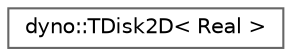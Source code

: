 digraph "Graphical Class Hierarchy"
{
 // LATEX_PDF_SIZE
  bgcolor="transparent";
  edge [fontname=Helvetica,fontsize=10,labelfontname=Helvetica,labelfontsize=10];
  node [fontname=Helvetica,fontsize=10,shape=box,height=0.2,width=0.4];
  rankdir="LR";
  Node0 [id="Node000000",label="dyno::TDisk2D\< Real \>",height=0.2,width=0.4,color="grey40", fillcolor="white", style="filled",URL="$classdyno_1_1_t_disk2_d.html",tooltip=" "];
}
